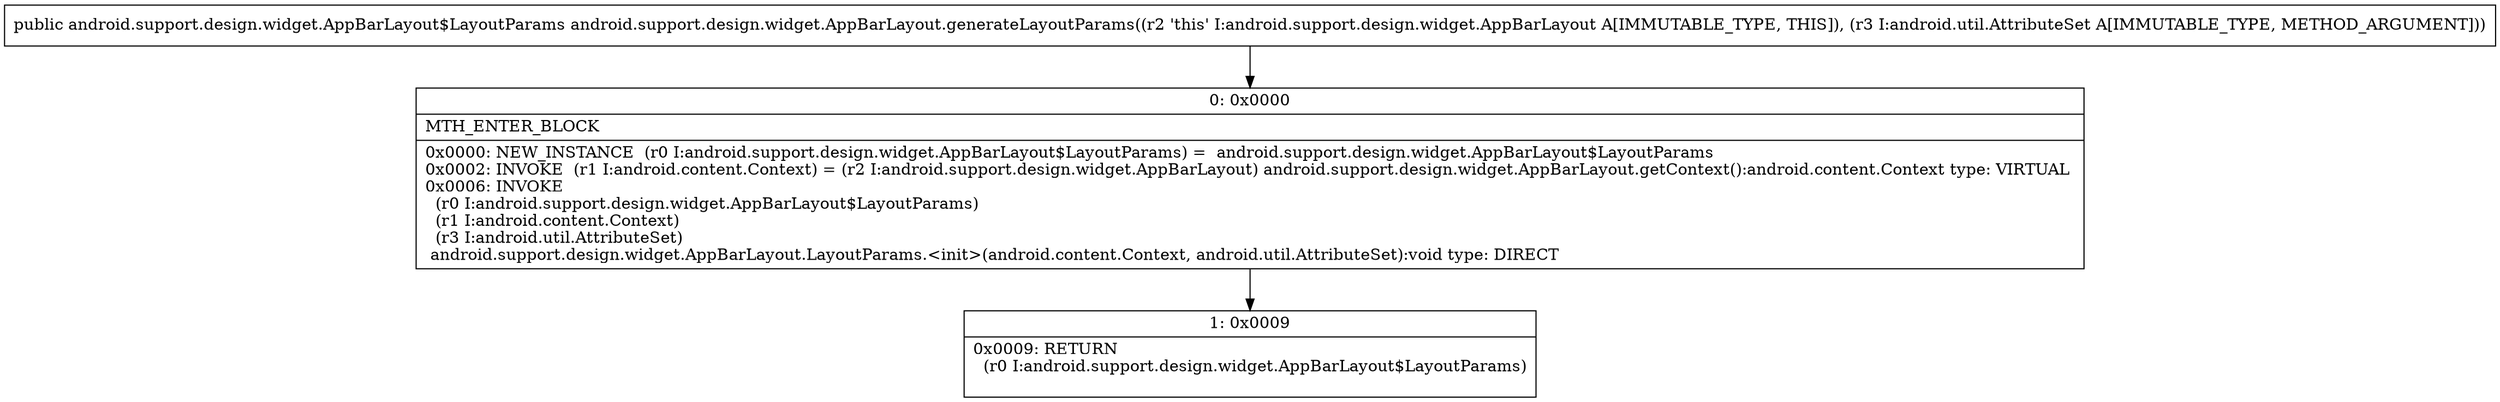 digraph "CFG forandroid.support.design.widget.AppBarLayout.generateLayoutParams(Landroid\/util\/AttributeSet;)Landroid\/support\/design\/widget\/AppBarLayout$LayoutParams;" {
Node_0 [shape=record,label="{0\:\ 0x0000|MTH_ENTER_BLOCK\l|0x0000: NEW_INSTANCE  (r0 I:android.support.design.widget.AppBarLayout$LayoutParams) =  android.support.design.widget.AppBarLayout$LayoutParams \l0x0002: INVOKE  (r1 I:android.content.Context) = (r2 I:android.support.design.widget.AppBarLayout) android.support.design.widget.AppBarLayout.getContext():android.content.Context type: VIRTUAL \l0x0006: INVOKE  \l  (r0 I:android.support.design.widget.AppBarLayout$LayoutParams)\l  (r1 I:android.content.Context)\l  (r3 I:android.util.AttributeSet)\l android.support.design.widget.AppBarLayout.LayoutParams.\<init\>(android.content.Context, android.util.AttributeSet):void type: DIRECT \l}"];
Node_1 [shape=record,label="{1\:\ 0x0009|0x0009: RETURN  \l  (r0 I:android.support.design.widget.AppBarLayout$LayoutParams)\l \l}"];
MethodNode[shape=record,label="{public android.support.design.widget.AppBarLayout$LayoutParams android.support.design.widget.AppBarLayout.generateLayoutParams((r2 'this' I:android.support.design.widget.AppBarLayout A[IMMUTABLE_TYPE, THIS]), (r3 I:android.util.AttributeSet A[IMMUTABLE_TYPE, METHOD_ARGUMENT])) }"];
MethodNode -> Node_0;
Node_0 -> Node_1;
}

